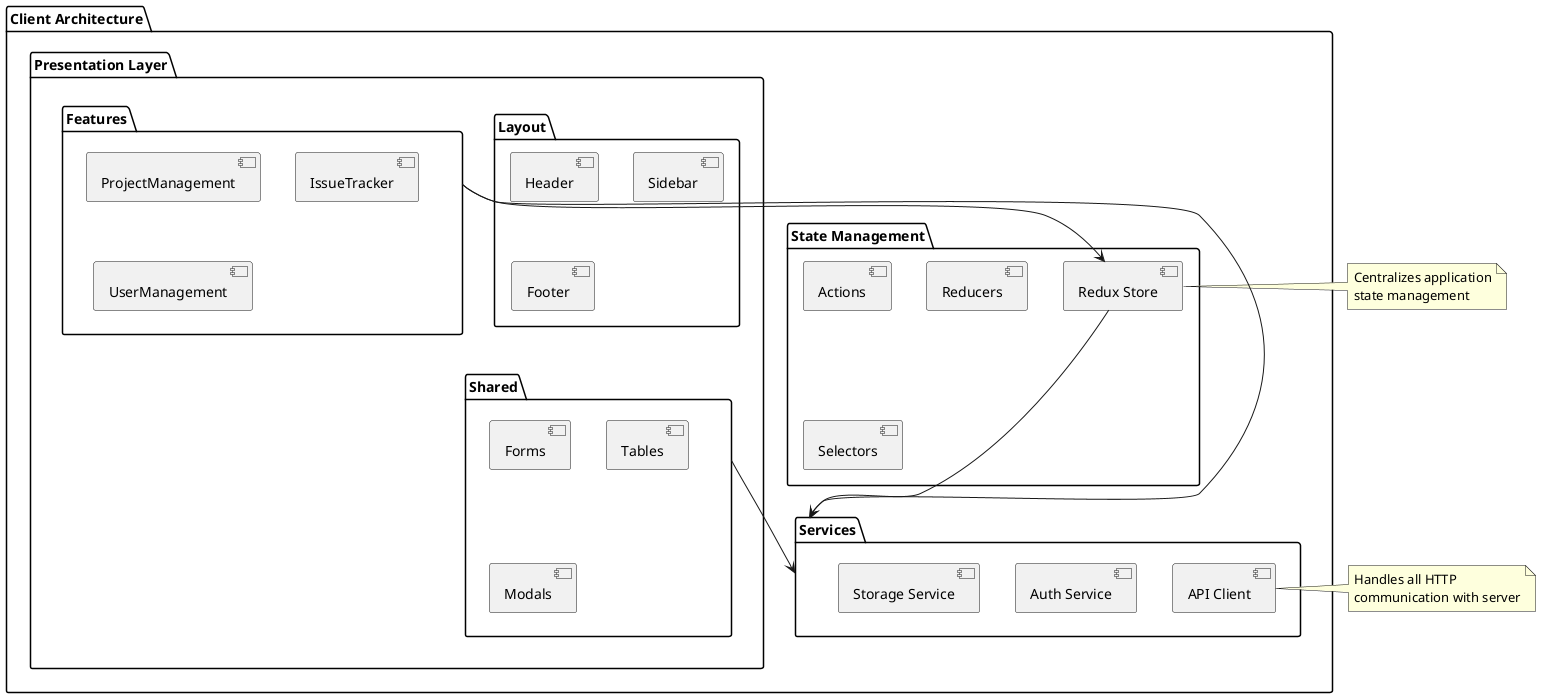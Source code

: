 @startuml
package "Client Architecture" {
  package "Presentation Layer" {
    package "Layout" {
      [Header]
      [Sidebar]
      [Footer]
    }
    
    package "Features" {
      [ProjectManagement]
      [IssueTracker]
      [UserManagement]
    }
    
    package "Shared" {
      [Forms]
      [Tables]
      [Modals]
    }
  }

  package "State Management" {
    [Redux Store]
    [Actions]
    [Reducers]
    [Selectors]
  }

  package "Services" {
    [API Client]
    [Auth Service]
    [Storage Service]
  }

  Features --> [Redux Store]
  Features --> Services
  Shared --> Services
  [Redux Store] --> Services
}

note right of [API Client]
  Handles all HTTP 
  communication with server
end note

note right of [Redux Store]
  Centralizes application
  state management
end note
@enduml 
